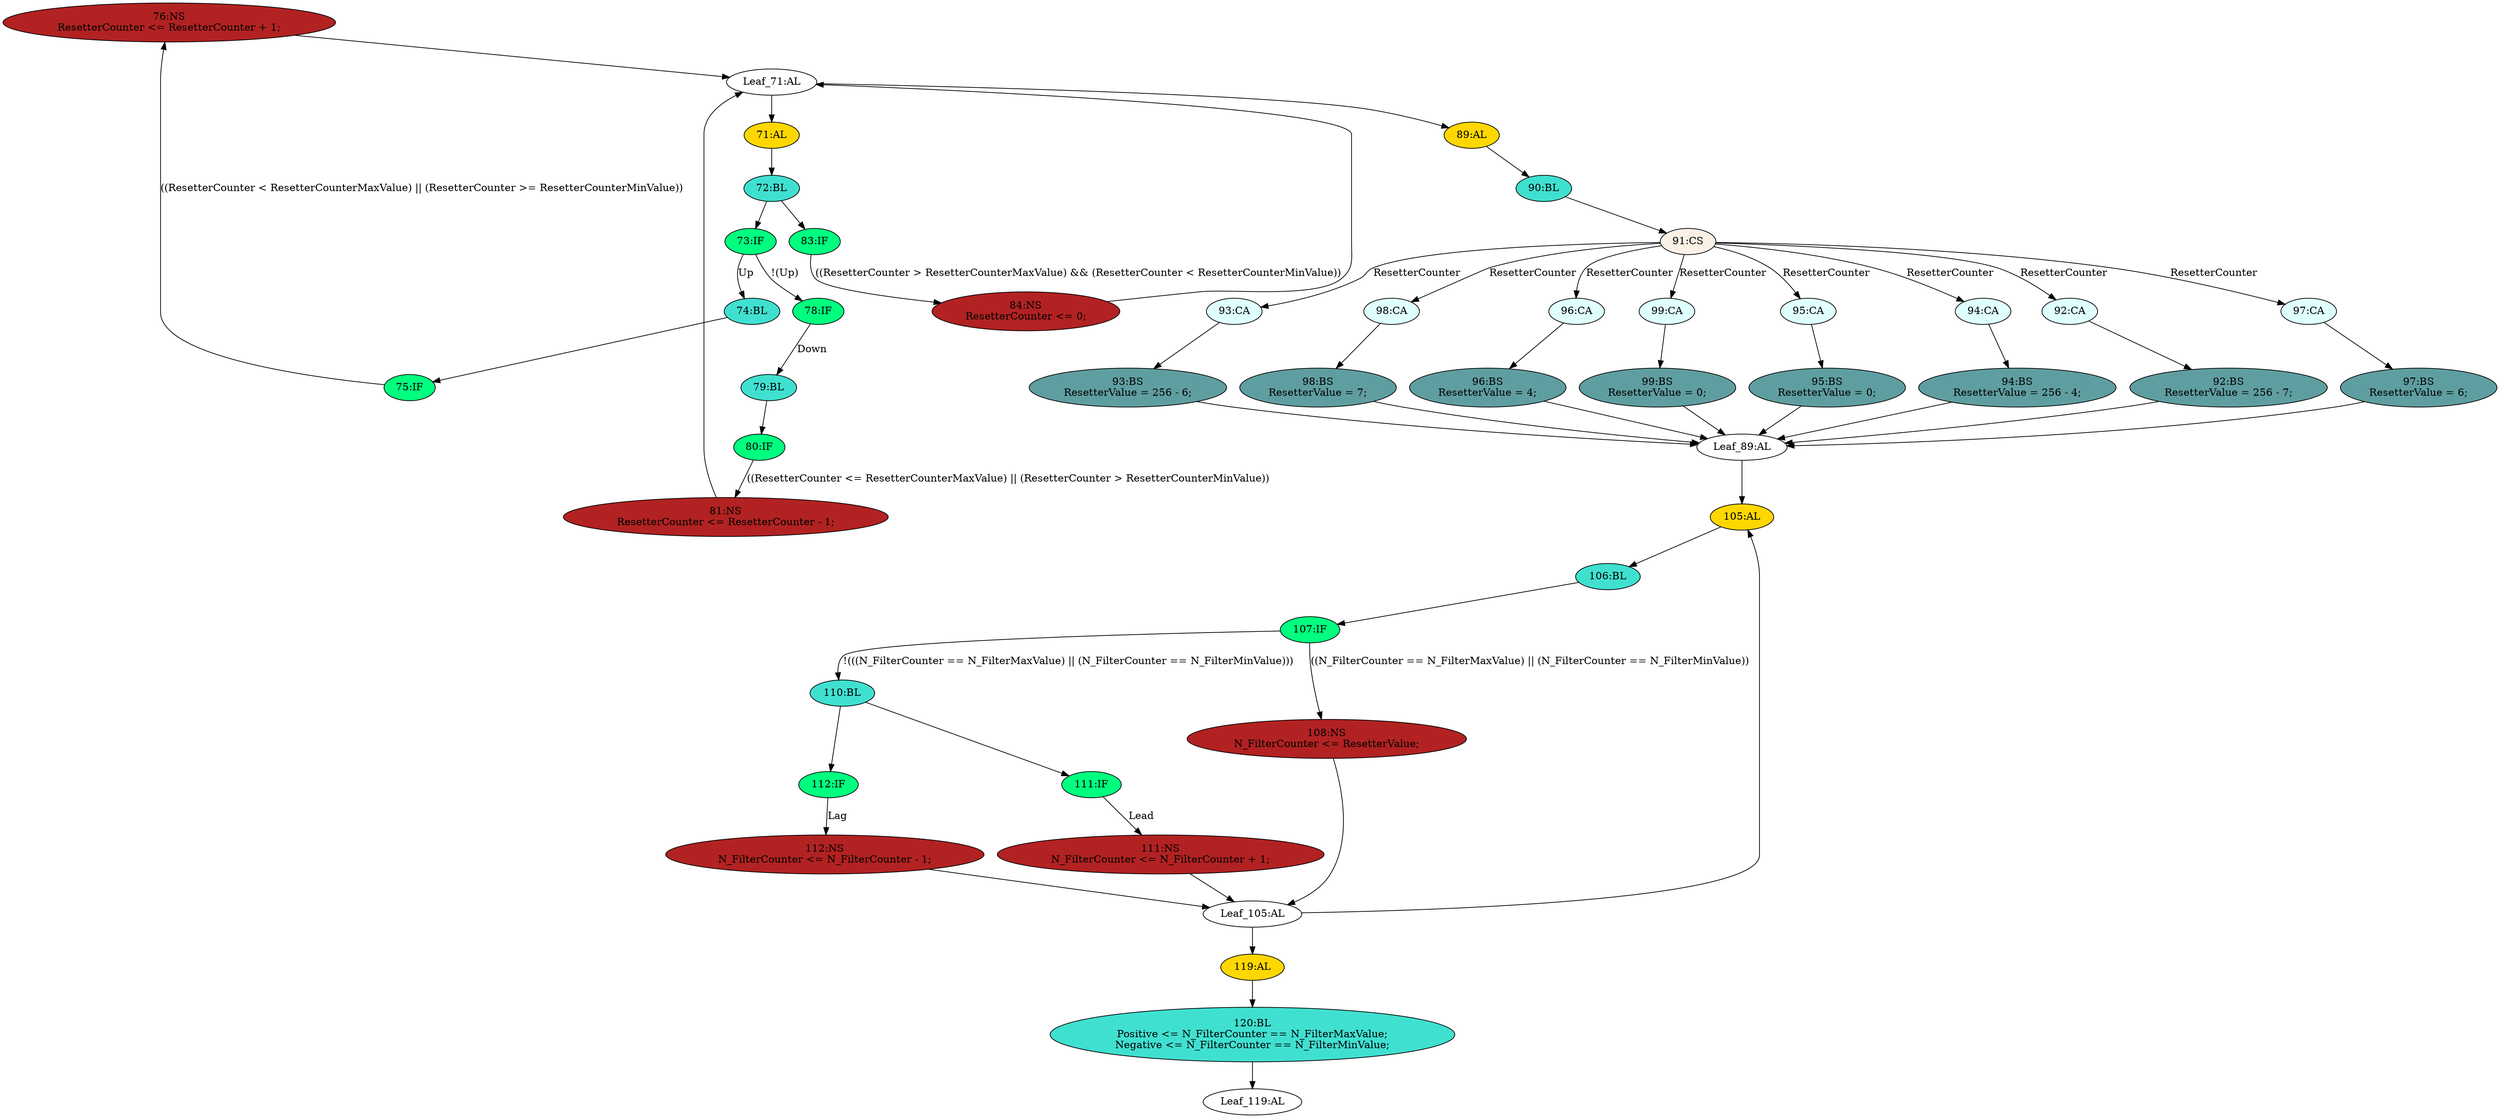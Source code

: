strict digraph "compose( ,  )" {
	node [label="\N"];
	"76:NS"	 [ast="<pyverilog.vparser.ast.NonblockingSubstitution object at 0x7f6f36aaea90>",
		fillcolor=firebrick,
		label="76:NS
ResetterCounter <= ResetterCounter + 1;",
		statements="[<pyverilog.vparser.ast.NonblockingSubstitution object at 0x7f6f36aaea90>]",
		style=filled,
		typ=NonblockingSubstitution];
	"Leaf_71:AL"	 [def_var="['ResetterCounter']",
		label="Leaf_71:AL"];
	"76:NS" -> "Leaf_71:AL"	 [cond="[]",
		lineno=None];
	"96:CA"	 [ast="<pyverilog.vparser.ast.Case object at 0x7f6f36ab4710>",
		fillcolor=lightcyan,
		label="96:CA",
		statements="[]",
		style=filled,
		typ=Case];
	"96:BS"	 [ast="<pyverilog.vparser.ast.BlockingSubstitution object at 0x7f6f36ab4810>",
		fillcolor=cadetblue,
		label="96:BS
ResetterValue = 4;",
		statements="[<pyverilog.vparser.ast.BlockingSubstitution object at 0x7f6f36ab4810>]",
		style=filled,
		typ=BlockingSubstitution];
	"96:CA" -> "96:BS"	 [cond="[]",
		lineno=None];
	"79:BL"	 [ast="<pyverilog.vparser.ast.Block object at 0x7f6f36aaeb50>",
		fillcolor=turquoise,
		label="79:BL",
		statements="[]",
		style=filled,
		typ=Block];
	"80:IF"	 [ast="<pyverilog.vparser.ast.IfStatement object at 0x7f6f36aaef50>",
		fillcolor=springgreen,
		label="80:IF",
		statements="[]",
		style=filled,
		typ=IfStatement];
	"79:BL" -> "80:IF"	 [cond="[]",
		lineno=None];
	"99:BS"	 [ast="<pyverilog.vparser.ast.BlockingSubstitution object at 0x7f6f36ab4e90>",
		fillcolor=cadetblue,
		label="99:BS
ResetterValue = 0;",
		statements="[<pyverilog.vparser.ast.BlockingSubstitution object at 0x7f6f36ab4e90>]",
		style=filled,
		typ=BlockingSubstitution];
	"Leaf_89:AL"	 [def_var="['ResetterValue']",
		label="Leaf_89:AL"];
	"99:BS" -> "Leaf_89:AL"	 [cond="[]",
		lineno=None];
	"78:IF"	 [ast="<pyverilog.vparser.ast.IfStatement object at 0x7f6f36aaeb90>",
		fillcolor=springgreen,
		label="78:IF",
		statements="[]",
		style=filled,
		typ=IfStatement];
	"78:IF" -> "79:BL"	 [cond="['Down']",
		label=Down,
		lineno=78];
	"95:BS"	 [ast="<pyverilog.vparser.ast.BlockingSubstitution object at 0x7f6f36ab45d0>",
		fillcolor=cadetblue,
		label="95:BS
ResetterValue = 0;",
		statements="[<pyverilog.vparser.ast.BlockingSubstitution object at 0x7f6f36ab45d0>]",
		style=filled,
		typ=BlockingSubstitution];
	"95:BS" -> "Leaf_89:AL"	 [cond="[]",
		lineno=None];
	"94:BS"	 [ast="<pyverilog.vparser.ast.BlockingSubstitution object at 0x7f6f36ab4390>",
		fillcolor=cadetblue,
		label="94:BS
ResetterValue = 256 - 4;",
		statements="[<pyverilog.vparser.ast.BlockingSubstitution object at 0x7f6f36ab4390>]",
		style=filled,
		typ=BlockingSubstitution];
	"94:BS" -> "Leaf_89:AL"	 [cond="[]",
		lineno=None];
	"92:CA"	 [ast="<pyverilog.vparser.ast.Case object at 0x7f6f36ab0b50>",
		fillcolor=lightcyan,
		label="92:CA",
		statements="[]",
		style=filled,
		typ=Case];
	"92:BS"	 [ast="<pyverilog.vparser.ast.BlockingSubstitution object at 0x7f6f36ab0cd0>",
		fillcolor=cadetblue,
		label="92:BS
ResetterValue = 256 - 7;",
		statements="[<pyverilog.vparser.ast.BlockingSubstitution object at 0x7f6f36ab0cd0>]",
		style=filled,
		typ=BlockingSubstitution];
	"92:CA" -> "92:BS"	 [cond="[]",
		lineno=None];
	"90:BL"	 [ast="<pyverilog.vparser.ast.Block object at 0x7f6f36ab0890>",
		fillcolor=turquoise,
		label="90:BL",
		statements="[]",
		style=filled,
		typ=Block];
	"91:CS"	 [ast="<pyverilog.vparser.ast.CaseStatement object at 0x7f6f36ab4d10>",
		fillcolor=linen,
		label="91:CS",
		statements="[]",
		style=filled,
		typ=CaseStatement];
	"90:BL" -> "91:CS"	 [cond="[]",
		lineno=None];
	"112:NS"	 [ast="<pyverilog.vparser.ast.NonblockingSubstitution object at 0x7f6f36676bd0>",
		fillcolor=firebrick,
		label="112:NS
N_FilterCounter <= N_FilterCounter - 1;",
		statements="[<pyverilog.vparser.ast.NonblockingSubstitution object at 0x7f6f36676bd0>]",
		style=filled,
		typ=NonblockingSubstitution];
	"Leaf_105:AL"	 [def_var="['N_FilterCounter']",
		label="Leaf_105:AL"];
	"112:NS" -> "Leaf_105:AL"	 [cond="[]",
		lineno=None];
	"74:BL"	 [ast="<pyverilog.vparser.ast.Block object at 0x7f6f36aae3d0>",
		fillcolor=turquoise,
		label="74:BL",
		statements="[]",
		style=filled,
		typ=Block];
	"75:IF"	 [ast="<pyverilog.vparser.ast.IfStatement object at 0x7f6f36aae890>",
		fillcolor=springgreen,
		label="75:IF",
		statements="[]",
		style=filled,
		typ=IfStatement];
	"74:BL" -> "75:IF"	 [cond="[]",
		lineno=None];
	"75:IF" -> "76:NS"	 [cond="['ResetterCounter', 'ResetterCounterMaxValue', 'ResetterCounter', 'ResetterCounterMinValue']",
		label="((ResetterCounter < ResetterCounterMaxValue) || (ResetterCounter >= ResetterCounterMinValue))",
		lineno=75];
	"89:AL"	 [ast="<pyverilog.vparser.ast.Always object at 0x7f6f36ab0810>",
		clk_sens=False,
		fillcolor=gold,
		label="89:AL",
		sens="[]",
		statements="[]",
		style=filled,
		typ=Always,
		use_var="['ResetterCounter']"];
	"89:AL" -> "90:BL"	 [cond="[]",
		lineno=None];
	"Leaf_71:AL" -> "89:AL";
	"71:AL"	 [ast="<pyverilog.vparser.ast.Always object at 0x7f6f36aae410>",
		clk_sens=True,
		fillcolor=gold,
		label="71:AL",
		sens="['MainClock']",
		statements="[]",
		style=filled,
		typ=Always,
		use_var="['ResetterCounterMaxValue', 'ResetterCounter', 'ResetterCounterMinValue', 'Down', 'Up']"];
	"Leaf_71:AL" -> "71:AL";
	"84:NS"	 [ast="<pyverilog.vparser.ast.NonblockingSubstitution object at 0x7f6f36ab0550>",
		fillcolor=firebrick,
		label="84:NS
ResetterCounter <= 0;",
		statements="[<pyverilog.vparser.ast.NonblockingSubstitution object at 0x7f6f36ab0550>]",
		style=filled,
		typ=NonblockingSubstitution];
	"84:NS" -> "Leaf_71:AL"	 [cond="[]",
		lineno=None];
	"111:IF"	 [ast="<pyverilog.vparser.ast.IfStatement object at 0x7f6f36676710>",
		fillcolor=springgreen,
		label="111:IF",
		statements="[]",
		style=filled,
		typ=IfStatement];
	"111:NS"	 [ast="<pyverilog.vparser.ast.NonblockingSubstitution object at 0x7f6f366768d0>",
		fillcolor=firebrick,
		label="111:NS
N_FilterCounter <= N_FilterCounter + 1;",
		statements="[<pyverilog.vparser.ast.NonblockingSubstitution object at 0x7f6f366768d0>]",
		style=filled,
		typ=NonblockingSubstitution];
	"111:IF" -> "111:NS"	 [cond="['Lead']",
		label=Lead,
		lineno=111];
	"81:NS"	 [ast="<pyverilog.vparser.ast.NonblockingSubstitution object at 0x7f6f36ab0190>",
		fillcolor=firebrick,
		label="81:NS
ResetterCounter <= ResetterCounter - 1;",
		statements="[<pyverilog.vparser.ast.NonblockingSubstitution object at 0x7f6f36ab0190>]",
		style=filled,
		typ=NonblockingSubstitution];
	"80:IF" -> "81:NS"	 [cond="['ResetterCounter', 'ResetterCounterMaxValue', 'ResetterCounter', 'ResetterCounterMinValue']",
		label="((ResetterCounter <= ResetterCounterMaxValue) || (ResetterCounter > ResetterCounterMinValue))",
		lineno=80];
	"97:CA"	 [ast="<pyverilog.vparser.ast.Case object at 0x7f6f36ab4950>",
		fillcolor=lightcyan,
		label="97:CA",
		statements="[]",
		style=filled,
		typ=Case];
	"97:BS"	 [ast="<pyverilog.vparser.ast.BlockingSubstitution object at 0x7f6f36ab4a50>",
		fillcolor=cadetblue,
		label="97:BS
ResetterValue = 6;",
		statements="[<pyverilog.vparser.ast.BlockingSubstitution object at 0x7f6f36ab4a50>]",
		style=filled,
		typ=BlockingSubstitution];
	"97:CA" -> "97:BS"	 [cond="[]",
		lineno=None];
	"94:CA"	 [ast="<pyverilog.vparser.ast.Case object at 0x7f6f36ab4210>",
		fillcolor=lightcyan,
		label="94:CA",
		statements="[]",
		style=filled,
		typ=Case];
	"94:CA" -> "94:BS"	 [cond="[]",
		lineno=None];
	"105:AL"	 [ast="<pyverilog.vparser.ast.Always object at 0x7f6f36676050>",
		clk_sens=True,
		fillcolor=gold,
		label="105:AL",
		sens="['MainClock']",
		statements="[]",
		style=filled,
		typ=Always,
		use_var="['Lead', 'N_FilterMaxValue', 'Lag', 'ResetterValue', 'N_FilterMinValue', 'N_FilterCounter']"];
	"106:BL"	 [ast="<pyverilog.vparser.ast.Block object at 0x7f6f366760d0>",
		fillcolor=turquoise,
		label="106:BL",
		statements="[]",
		style=filled,
		typ=Block];
	"105:AL" -> "106:BL"	 [cond="[]",
		lineno=None];
	"72:BL"	 [ast="<pyverilog.vparser.ast.Block object at 0x7f6f36aae510>",
		fillcolor=turquoise,
		label="72:BL",
		statements="[]",
		style=filled,
		typ=Block];
	"73:IF"	 [ast="<pyverilog.vparser.ast.IfStatement object at 0x7f6f36aaeb10>",
		fillcolor=springgreen,
		label="73:IF",
		statements="[]",
		style=filled,
		typ=IfStatement];
	"72:BL" -> "73:IF"	 [cond="[]",
		lineno=None];
	"83:IF"	 [ast="<pyverilog.vparser.ast.IfStatement object at 0x7f6f36ab0410>",
		fillcolor=springgreen,
		label="83:IF",
		statements="[]",
		style=filled,
		typ=IfStatement];
	"72:BL" -> "83:IF"	 [cond="[]",
		lineno=None];
	"93:CA"	 [ast="<pyverilog.vparser.ast.Case object at 0x7f6f36ab0ed0>",
		fillcolor=lightcyan,
		label="93:CA",
		statements="[]",
		style=filled,
		typ=Case];
	"93:BS"	 [ast="<pyverilog.vparser.ast.BlockingSubstitution object at 0x7f6f36ab4090>",
		fillcolor=cadetblue,
		label="93:BS
ResetterValue = 256 - 6;",
		statements="[<pyverilog.vparser.ast.BlockingSubstitution object at 0x7f6f36ab4090>]",
		style=filled,
		typ=BlockingSubstitution];
	"93:CA" -> "93:BS"	 [cond="[]",
		lineno=None];
	"Leaf_105:AL" -> "105:AL";
	"119:AL"	 [ast="<pyverilog.vparser.ast.Always object at 0x7f6f36676d90>",
		clk_sens=True,
		fillcolor=gold,
		label="119:AL",
		sens="['MainClock']",
		statements="[]",
		style=filled,
		typ=Always,
		use_var="['N_FilterCounter']"];
	"Leaf_105:AL" -> "119:AL";
	"81:NS" -> "Leaf_71:AL"	 [cond="[]",
		lineno=None];
	"91:CS" -> "96:CA"	 [cond="['ResetterCounter']",
		label=ResetterCounter,
		lineno=91];
	"91:CS" -> "92:CA"	 [cond="['ResetterCounter']",
		label=ResetterCounter,
		lineno=91];
	"91:CS" -> "97:CA"	 [cond="['ResetterCounter']",
		label=ResetterCounter,
		lineno=91];
	"91:CS" -> "94:CA"	 [cond="['ResetterCounter']",
		label=ResetterCounter,
		lineno=91];
	"91:CS" -> "93:CA"	 [cond="['ResetterCounter']",
		label=ResetterCounter,
		lineno=91];
	"98:CA"	 [ast="<pyverilog.vparser.ast.Case object at 0x7f6f36ab4b90>",
		fillcolor=lightcyan,
		label="98:CA",
		statements="[]",
		style=filled,
		typ=Case];
	"91:CS" -> "98:CA"	 [cond="['ResetterCounter']",
		label=ResetterCounter,
		lineno=91];
	"95:CA"	 [ast="<pyverilog.vparser.ast.Case object at 0x7f6f36ab44d0>",
		fillcolor=lightcyan,
		label="95:CA",
		statements="[]",
		style=filled,
		typ=Case];
	"91:CS" -> "95:CA"	 [cond="['ResetterCounter']",
		label=ResetterCounter,
		lineno=91];
	"99:CA"	 [ast="<pyverilog.vparser.ast.Case object at 0x7f6f36ab4d90>",
		fillcolor=lightcyan,
		label="99:CA",
		statements="[]",
		style=filled,
		typ=Case];
	"91:CS" -> "99:CA"	 [cond="['ResetterCounter']",
		label=ResetterCounter,
		lineno=91];
	"111:NS" -> "Leaf_105:AL"	 [cond="[]",
		lineno=None];
	"97:BS" -> "Leaf_89:AL"	 [cond="[]",
		lineno=None];
	"112:IF"	 [ast="<pyverilog.vparser.ast.IfStatement object at 0x7f6f36676a10>",
		fillcolor=springgreen,
		label="112:IF",
		statements="[]",
		style=filled,
		typ=IfStatement];
	"112:IF" -> "112:NS"	 [cond="['Lag']",
		label=Lag,
		lineno=112];
	"120:BL"	 [ast="<pyverilog.vparser.ast.Block object at 0x7f6f36676fd0>",
		fillcolor=turquoise,
		label="120:BL
Positive <= N_FilterCounter == N_FilterMaxValue;
Negative <= N_FilterCounter == N_FilterMinValue;",
		statements="[<pyverilog.vparser.ast.NonblockingSubstitution object at 0x7f6f36676f50>, <pyverilog.vparser.ast.NonblockingSubstitution object \
at 0x7f6f3667e1d0>]",
		style=filled,
		typ=Block];
	"119:AL" -> "120:BL"	 [cond="[]",
		lineno=None];
	"73:IF" -> "78:IF"	 [cond="['Up']",
		label="!(Up)",
		lineno=73];
	"73:IF" -> "74:BL"	 [cond="['Up']",
		label=Up,
		lineno=73];
	"108:NS"	 [ast="<pyverilog.vparser.ast.NonblockingSubstitution object at 0x7f6f36676510>",
		fillcolor=firebrick,
		label="108:NS
N_FilterCounter <= ResetterValue;",
		statements="[<pyverilog.vparser.ast.NonblockingSubstitution object at 0x7f6f36676510>]",
		style=filled,
		typ=NonblockingSubstitution];
	"108:NS" -> "Leaf_105:AL"	 [cond="[]",
		lineno=None];
	"Leaf_119:AL"	 [def_var="['Positive', 'Negative']",
		label="Leaf_119:AL"];
	"120:BL" -> "Leaf_119:AL"	 [cond="[]",
		lineno=None];
	"107:IF"	 [ast="<pyverilog.vparser.ast.IfStatement object at 0x7f6f36676550>",
		fillcolor=springgreen,
		label="107:IF",
		statements="[]",
		style=filled,
		typ=IfStatement];
	"106:BL" -> "107:IF"	 [cond="[]",
		lineno=None];
	"71:AL" -> "72:BL"	 [cond="[]",
		lineno=None];
	"110:BL"	 [ast="<pyverilog.vparser.ast.Block object at 0x7f6f36676950>",
		fillcolor=turquoise,
		label="110:BL",
		statements="[]",
		style=filled,
		typ=Block];
	"110:BL" -> "111:IF"	 [cond="[]",
		lineno=None];
	"110:BL" -> "112:IF"	 [cond="[]",
		lineno=None];
	"98:BS"	 [ast="<pyverilog.vparser.ast.BlockingSubstitution object at 0x7f6f36ab4c90>",
		fillcolor=cadetblue,
		label="98:BS
ResetterValue = 7;",
		statements="[<pyverilog.vparser.ast.BlockingSubstitution object at 0x7f6f36ab4c90>]",
		style=filled,
		typ=BlockingSubstitution];
	"98:BS" -> "Leaf_89:AL"	 [cond="[]",
		lineno=None];
	"Leaf_89:AL" -> "105:AL";
	"96:BS" -> "Leaf_89:AL"	 [cond="[]",
		lineno=None];
	"98:CA" -> "98:BS"	 [cond="[]",
		lineno=None];
	"83:IF" -> "84:NS"	 [cond="['ResetterCounter', 'ResetterCounterMaxValue', 'ResetterCounter', 'ResetterCounterMinValue']",
		label="((ResetterCounter > ResetterCounterMaxValue) && (ResetterCounter < ResetterCounterMinValue))",
		lineno=83];
	"92:BS" -> "Leaf_89:AL"	 [cond="[]",
		lineno=None];
	"95:CA" -> "95:BS"	 [cond="[]",
		lineno=None];
	"99:CA" -> "99:BS"	 [cond="[]",
		lineno=None];
	"107:IF" -> "108:NS"	 [cond="['N_FilterCounter', 'N_FilterMaxValue', 'N_FilterCounter', 'N_FilterMinValue']",
		label="((N_FilterCounter == N_FilterMaxValue) || (N_FilterCounter == N_FilterMinValue))",
		lineno=107];
	"107:IF" -> "110:BL"	 [cond="['N_FilterCounter', 'N_FilterMaxValue', 'N_FilterCounter', 'N_FilterMinValue']",
		label="!(((N_FilterCounter == N_FilterMaxValue) || (N_FilterCounter == N_FilterMinValue)))",
		lineno=107];
	"93:BS" -> "Leaf_89:AL"	 [cond="[]",
		lineno=None];
}
